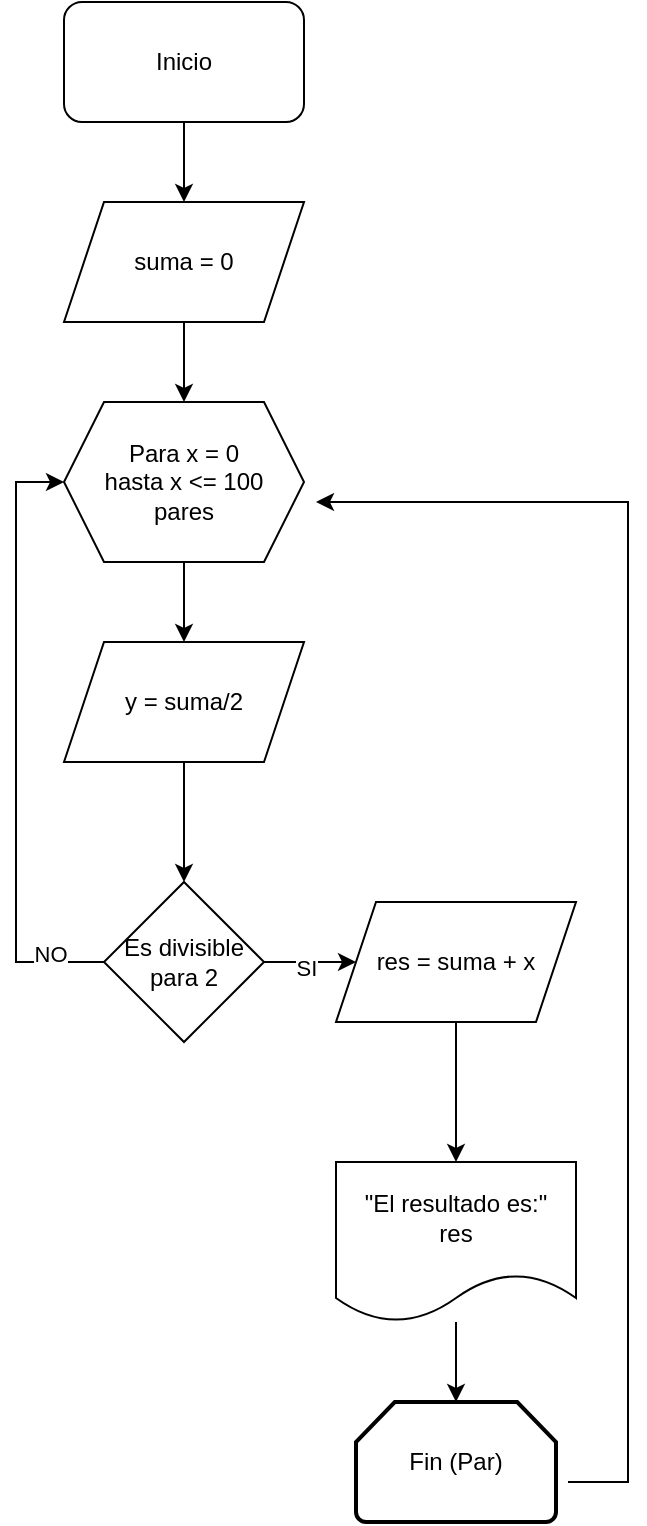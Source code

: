 <mxfile version="23.1.5" type="github">
  <diagram name="Página-1" id="TX2uZzmQYocX77LYftKc">
    <mxGraphModel dx="718" dy="429" grid="1" gridSize="10" guides="1" tooltips="1" connect="1" arrows="1" fold="1" page="1" pageScale="1" pageWidth="827" pageHeight="1169" math="0" shadow="0">
      <root>
        <mxCell id="0" />
        <mxCell id="1" parent="0" />
        <mxCell id="85egR52rysEHDOKuI4SP-5" value="" style="edgeStyle=orthogonalEdgeStyle;rounded=0;orthogonalLoop=1;jettySize=auto;html=1;" edge="1" parent="1" source="85egR52rysEHDOKuI4SP-1" target="85egR52rysEHDOKuI4SP-4">
          <mxGeometry relative="1" as="geometry" />
        </mxCell>
        <mxCell id="85egR52rysEHDOKuI4SP-1" value="Inicio" style="rounded=1;whiteSpace=wrap;html=1;" vertex="1" parent="1">
          <mxGeometry x="354" y="40" width="120" height="60" as="geometry" />
        </mxCell>
        <mxCell id="85egR52rysEHDOKuI4SP-8" value="" style="edgeStyle=orthogonalEdgeStyle;rounded=0;orthogonalLoop=1;jettySize=auto;html=1;" edge="1" parent="1" source="85egR52rysEHDOKuI4SP-4" target="85egR52rysEHDOKuI4SP-7">
          <mxGeometry relative="1" as="geometry" />
        </mxCell>
        <mxCell id="85egR52rysEHDOKuI4SP-4" value="suma = 0" style="shape=parallelogram;perimeter=parallelogramPerimeter;whiteSpace=wrap;html=1;fixedSize=1;" vertex="1" parent="1">
          <mxGeometry x="354" y="140" width="120" height="60" as="geometry" />
        </mxCell>
        <mxCell id="85egR52rysEHDOKuI4SP-27" value="" style="edgeStyle=orthogonalEdgeStyle;rounded=0;orthogonalLoop=1;jettySize=auto;html=1;" edge="1" parent="1" source="85egR52rysEHDOKuI4SP-7" target="85egR52rysEHDOKuI4SP-26">
          <mxGeometry relative="1" as="geometry" />
        </mxCell>
        <mxCell id="85egR52rysEHDOKuI4SP-7" value="Para x = 0&lt;br&gt;hasta x &amp;lt;= 100&lt;br&gt;pares" style="shape=hexagon;perimeter=hexagonPerimeter2;whiteSpace=wrap;html=1;fixedSize=1;" vertex="1" parent="1">
          <mxGeometry x="354" y="240" width="120" height="80" as="geometry" />
        </mxCell>
        <mxCell id="85egR52rysEHDOKuI4SP-19" style="edgeStyle=orthogonalEdgeStyle;rounded=0;orthogonalLoop=1;jettySize=auto;html=1;exitX=0;exitY=0.5;exitDx=0;exitDy=0;entryX=0;entryY=0.5;entryDx=0;entryDy=0;" edge="1" parent="1" source="85egR52rysEHDOKuI4SP-15" target="85egR52rysEHDOKuI4SP-7">
          <mxGeometry relative="1" as="geometry">
            <mxPoint x="340" y="290" as="targetPoint" />
            <Array as="points">
              <mxPoint x="330" y="520" />
              <mxPoint x="330" y="280" />
            </Array>
          </mxGeometry>
        </mxCell>
        <mxCell id="85egR52rysEHDOKuI4SP-20" value="NO" style="edgeLabel;html=1;align=center;verticalAlign=middle;resizable=0;points=[];" vertex="1" connectable="0" parent="85egR52rysEHDOKuI4SP-19">
          <mxGeometry x="-0.822" y="-4" relative="1" as="geometry">
            <mxPoint as="offset" />
          </mxGeometry>
        </mxCell>
        <mxCell id="85egR52rysEHDOKuI4SP-32" value="" style="edgeStyle=orthogonalEdgeStyle;rounded=0;orthogonalLoop=1;jettySize=auto;html=1;" edge="1" parent="1" source="85egR52rysEHDOKuI4SP-15" target="85egR52rysEHDOKuI4SP-31">
          <mxGeometry relative="1" as="geometry" />
        </mxCell>
        <mxCell id="85egR52rysEHDOKuI4SP-33" value="SI" style="edgeLabel;html=1;align=center;verticalAlign=middle;resizable=0;points=[];" vertex="1" connectable="0" parent="85egR52rysEHDOKuI4SP-32">
          <mxGeometry x="0.056" y="-3" relative="1" as="geometry">
            <mxPoint as="offset" />
          </mxGeometry>
        </mxCell>
        <mxCell id="85egR52rysEHDOKuI4SP-15" value="Es divisible para 2" style="rhombus;whiteSpace=wrap;html=1;" vertex="1" parent="1">
          <mxGeometry x="374" y="480" width="80" height="80" as="geometry" />
        </mxCell>
        <mxCell id="85egR52rysEHDOKuI4SP-28" value="" style="edgeStyle=orthogonalEdgeStyle;rounded=0;orthogonalLoop=1;jettySize=auto;html=1;" edge="1" parent="1" source="85egR52rysEHDOKuI4SP-26" target="85egR52rysEHDOKuI4SP-15">
          <mxGeometry relative="1" as="geometry" />
        </mxCell>
        <mxCell id="85egR52rysEHDOKuI4SP-26" value="y = suma/2" style="shape=parallelogram;perimeter=parallelogramPerimeter;whiteSpace=wrap;html=1;fixedSize=1;" vertex="1" parent="1">
          <mxGeometry x="354" y="360" width="120" height="60" as="geometry" />
        </mxCell>
        <mxCell id="85egR52rysEHDOKuI4SP-37" value="" style="edgeStyle=orthogonalEdgeStyle;rounded=0;orthogonalLoop=1;jettySize=auto;html=1;" edge="1" parent="1" source="85egR52rysEHDOKuI4SP-31" target="85egR52rysEHDOKuI4SP-36">
          <mxGeometry relative="1" as="geometry" />
        </mxCell>
        <mxCell id="85egR52rysEHDOKuI4SP-31" value="res = suma + x" style="shape=parallelogram;perimeter=parallelogramPerimeter;whiteSpace=wrap;html=1;fixedSize=1;" vertex="1" parent="1">
          <mxGeometry x="490" y="490" width="120" height="60" as="geometry" />
        </mxCell>
        <mxCell id="85egR52rysEHDOKuI4SP-39" value="" style="edgeStyle=orthogonalEdgeStyle;rounded=0;orthogonalLoop=1;jettySize=auto;html=1;" edge="1" parent="1" source="85egR52rysEHDOKuI4SP-36" target="85egR52rysEHDOKuI4SP-38">
          <mxGeometry relative="1" as="geometry" />
        </mxCell>
        <mxCell id="85egR52rysEHDOKuI4SP-36" value="&quot;El resultado es:&quot;&lt;br&gt;res" style="shape=document;whiteSpace=wrap;html=1;boundedLbl=1;" vertex="1" parent="1">
          <mxGeometry x="490" y="620" width="120" height="80" as="geometry" />
        </mxCell>
        <mxCell id="85egR52rysEHDOKuI4SP-40" style="edgeStyle=orthogonalEdgeStyle;rounded=0;orthogonalLoop=1;jettySize=auto;html=1;exitX=1;exitY=0.5;exitDx=0;exitDy=0;exitPerimeter=0;entryX=1;entryY=0.5;entryDx=0;entryDy=0;" edge="1" parent="1">
          <mxGeometry relative="1" as="geometry">
            <mxPoint x="606" y="780" as="sourcePoint" />
            <mxPoint x="480" y="290" as="targetPoint" />
            <Array as="points">
              <mxPoint x="636" y="780" />
              <mxPoint x="636" y="290" />
            </Array>
          </mxGeometry>
        </mxCell>
        <mxCell id="85egR52rysEHDOKuI4SP-38" value="Fin (Par)" style="strokeWidth=2;html=1;shape=mxgraph.flowchart.loop_limit;whiteSpace=wrap;" vertex="1" parent="1">
          <mxGeometry x="500" y="740" width="100" height="60" as="geometry" />
        </mxCell>
      </root>
    </mxGraphModel>
  </diagram>
</mxfile>

